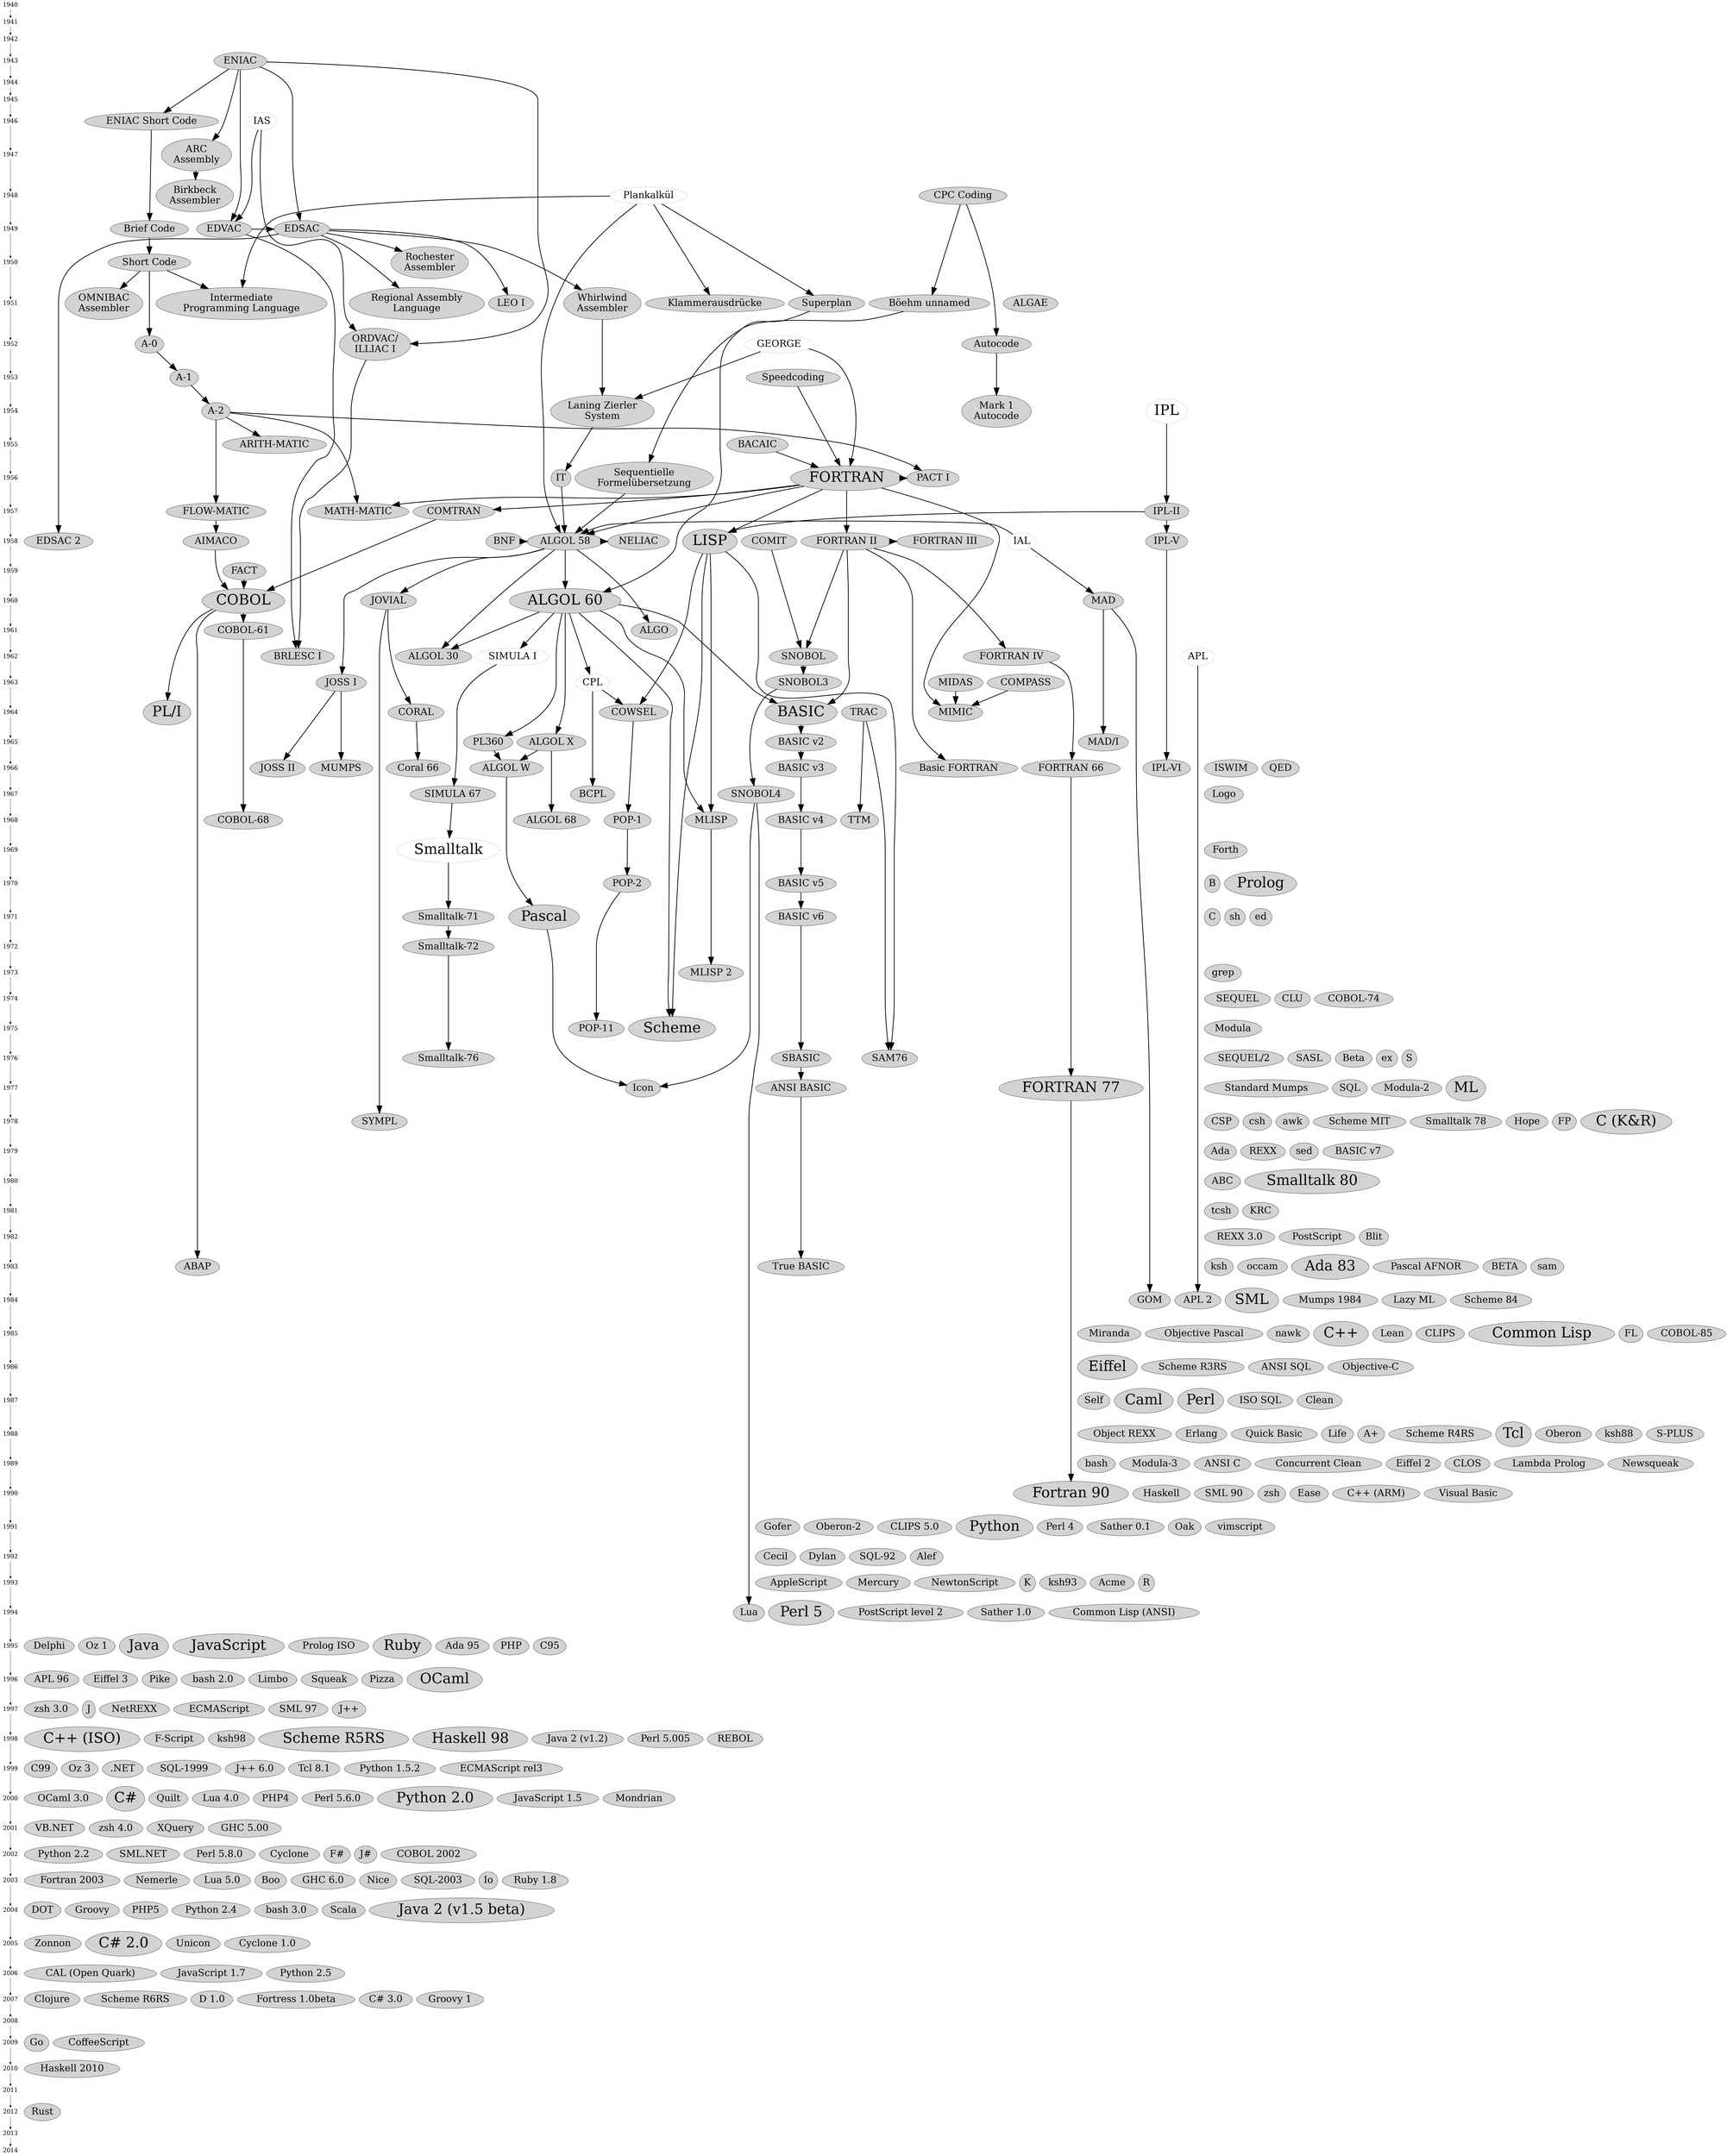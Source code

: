 digraph dd {

  {
    node [ shape=plaintext,fontsize=25 ];

    1940 -> 1941 -> 1942 -> 1943 -> 1944 -> 1945 -> 1946 -> 1947 -> 1948 -> 1949 ->
    1950 -> 1951 -> 1952 -> 1953 -> 1954 -> 1955 -> 1956 -> 1957 -> 1958 -> 1959 ->
    1960 -> 1961 -> 1962 -> 1963 -> 1964 -> 1965 -> 1966 -> 1967 -> 1968 -> 1969 ->
    1970 -> 1971 -> 1972 -> 1973 -> 1974 -> 1975 -> 1976 -> 1977 -> 1978 -> 1979 ->
    1980 -> 1981 -> 1982 -> 1983 -> 1984 -> 1985 -> 1986 -> 1987 -> 1988 -> 1989 ->
    1990 -> 1991 -> 1992 -> 1993 -> 1994 -> 1995 -> 1996 -> 1997 -> 1998 -> 1999 ->
    2000 -> 2001 -> 2002 -> 2003 -> 2004 -> 2005 -> 2006 -> 2007 -> 2008 -> 2009 ->
    2010 -> 2011 -> 2012 -> 2013 -> 2014

  }

node [ fontsize=40, style=filled ];

{ rank = same ; 1943
    "ENIAC"
}

{ rank = same ; 1946
    "IAS" [style=dotted]
    "ENIAC Short Code"
}

{ rank = same ; 1947
    "ARC\nAssembly"
}

{ rank = same ; 1948
    "CPC Coding"
    "Plankalkül" [style=dotted]
}

{ rank = same ; 1949
    "Brief Code"
    "EDSAC"
    "EDVAC"
}

{ rank = same ; 1950
    "Short Code"
}

{ rank = same ; 1951
    "Superplan"
    "Böehm unnamed"
    "Klammerausdrücke"
    "Whirlwind\nAssembler"
    "OMNIBAC\nAssembler"
    "ALGAE"
    "Intermediate\nProgramming Language"
    "Regional Assembly\nLanguage"
    "LEO I"
}

{ rank = same ; 1952
    "A-0"
    "GEORGE" [style=dotted]
    "Autocode"
    "ORDVAC/\nILLIAC I"
}

{ rank = same ; 1953
    "A-1"
    "Speedcoding"
}

{ rank = same ; 1954
    "A-2"
    "Mark 1\nAutocode"
    "Laning Zierler\nSystem"
    "IPL" [style=dotted, fontsize=60]
}

{ rank = same ; 1955
    "ARITH-MATIC"
    "BACAIC"
}

{ rank = same ; 1956
    "FORTRAN" [ fontsize=60 ]
    "PACT I"
    "Sequentielle\nFormelübersetzung"
    "IT"
}

{ rank = same ; 1957
    "MATH-MATIC"
    "FLOW-MATIC"
    "COMTRAN"
    "IPL-II"
}

{ rank = same ; 1958
    "IAL" [ style=dotted ]
    "IPL-V"
    "BNF"
    "ALGOL 58"
    "NELIAC"
    "AIMACO"
    "FORTRAN II"
    "FORTRAN III"
    "EDSAC 2"
    "LISP" [ fontsize=60]
    "COMIT"
}

{ rank = same ; 1959
    "FACT"
}

{ rank = same ; 1960
    "COBOL" [ fontsize=60 ]
    "ALGOL 60" [ fontsize=60 ]
    "JOVIAL"
    "MAD"
}

{ rank = same ; 1961
    "ALGO"
    "COBOL-61"
}

{ rank = same ; 1962
    "SIMULA I" [style=dotted]
    "ALGOL 30"
    "FORTRAN IV"
    "BRLESC I"
    "APL" [style=dotted]
    "SNOBOL"
}

{ rank = same ; 1963
    "CPL" [style=dotted]
    "JOSS I"
    "SNOBOL3"
    "MIDAS"
    "COMPASS"
}

{ rank = same ; 1964
    "BASIC" [ fontsize=60]
    "PL/I" [ fontsize=60 ]
    "TRAC"
    "CORAL"
    "COWSEL"
    "MIMIC"
}

{ rank = same ; 1965
    "BASIC v2"
    "ALGOL X"
    "PL360"
    "MAD/I"
}

{ rank = same ; 1966
    "Coral 66"
    "ISWIM"
    "ALGOL W"
    "QED"
    "BASIC v3"
    "FORTRAN 66"
    "Basic FORTRAN"
    "IPL-VI"
    "JOSS II"
    "MUMPS"
}

{ rank = same ; 1967
    "SNOBOL4"
    "SIMULA 67"
    "Logo"
    "BCPL"
}

{ rank = same ; 1968
    "COBOL-68"
    "ALGOL 68"
    "BASIC v4"
    "MLISP"
    "TTM"
    "POP-1"
}

{ rank = same ; 1969
    "Smalltalk" [ style=dotted, fontsize=60 ]
    "Forth"
}

{ rank = same ; 1970
    "B"
    "Prolog" [ fontsize=60 ]
    "BASIC v5"
    "POP-2"
}

{ rank = same ; 1971
    "C"
    "sh"
    "Pascal" [ fontsize=60 ]
    "ed"
    "BASIC v6"
    "Smalltalk-71"
}

{ rank = same ; 1972
    "Smalltalk-72"
}

{ rank = same ; 1973
    "MLISP 2"
    "grep"
}

{ rank = same ; 1974
    "SEQUEL"
    "CLU"
    "COBOL-74"
}

{ rank = same ; 1975
    "POP-11"
    "Modula"
    "Scheme" [ fontsize=60 ]
}

{ rank = same ; 1976
    "SAM76"
    "SEQUEL/2"
    "SASL"
    "Beta"
    "Smalltalk-76"
    "ex"
    "S"
    "SBASIC"
}

{ rank = same ; 1977
    "Icon"
    "Standard Mumps"
    "FORTRAN 77" [ fontsize=60 ]
    "SQL"
    "Modula-2"
    "ML" [ fontsize=60 ]
}

{ rank = same ; 1978
    "SYMPL"
    "CSP"
    "csh"
    "awk"
    "Scheme MIT"
    "Smalltalk 78"
    "Hope"
    "FP"
    "C (K&R)" [ fontsize=60 ]
}

{ rank = same ; 1979
    "Ada"
    "REXX"
    "sed"
    "BASIC v7"
}

{ rank = same ; 1980
    "ABC"
    "Smalltalk 80" [ fontsize=60 ]
}

{ rank = same ; 1981
    "tcsh"
    "KRC"
}

{ rank = same ; 1982
    "REXX 3.0"
    "PostScript"
    "Blit"
}

{ rank = same ; 1983
    "True BASIC"
    "ksh"
    "occam"
    "Ada 83" [ fontsize=60 ]
    "Pascal AFNOR"
    "BETA"
    "sam"
    "ABAP"
}

{ rank = same ; 1984
    "GOM"
    "APL 2"
    "SML" [ fontsize=60 ]
    "Mumps 1984"
    "Lazy ML"
    "Scheme 84"
}

{ rank = same ; 1985
    "Miranda"
    "Objective Pascal"
    "nawk"
    "C++" [ fontsize=60 ]
    "Lean"
    "CLIPS"
    "Common Lisp" [ fontsize=60 ]
    "FL"
    "COBOL-85"
}

{ rank = same ; 1986
    "Eiffel" [ fontsize=60 ]
    "Scheme R3RS"
    "ANSI SQL"
    "Objective-C"
}

{ rank = same ; 1987
    "Self"
    "Caml" [ fontsize=60 ]
    "Perl" [ fontsize=60 ]
    "ISO SQL"
    "Clean"
}

{ rank = same ; 1988
    "Object REXX"
    "Erlang"
    "Quick Basic"
    "Life"
    "A+"
    "Scheme R4RS"
    "Tcl" [ fontsize=60 ]
    "Oberon"
    "ksh88"
    "S-PLUS"
}

{ rank = same ; 1989
    "bash"
    "Modula-3"
    "ANSI C"
    "Concurrent Clean"
    "Eiffel 2"
    "CLOS"
    "Lambda Prolog"
    "Newsqueak"
}

{ rank = same ; 1990
    "Haskell"
    "Fortran 90" [ fontsize=60 ]
    "SML 90"
    "zsh"
    "Ease"
    "C++ (ARM)"
    "Visual Basic"
}

{ rank = same ; 1991
    "Gofer"
    "Oberon-2"
    "CLIPS 5.0"
    "Python" [ fontsize=60 ]
    "Perl 4"
    "Sather 0.1"
    "Oak"
    "vimscript"
}

{ rank = same ; 1992
    "Cecil"
    "Dylan"
    "SQL-92"
    "Alef"
}

{ rank = same ; 1993
    "AppleScript"
    "Mercury"
    "NewtonScript"
    "K"
    "ksh93"
    "Acme"
    "R"
}

{ rank = same ; 1994
    "Perl 5" [ fontsize=60 ]
    "PostScript level 2"
    "Sather 1.0"
    "Common Lisp (ANSI)"
    "Lua"
}

{ rank = same ; 1995
    "Delphi"
    "Oz 1"
    "Java" [ fontsize=60 ]
    "JavaScript" [ fontsize=60 ]
    "Prolog ISO"
    "Ruby" [ fontsize=60 ]
    "Ada 95"
    "PHP"
    "C95"
}

{ rank = same ; 1996
    "APL 96"
    "Eiffel 3"
    "Pike"
    "bash 2.0"
    "Limbo"
    "Squeak"
    "Pizza"
    "OCaml" [ fontsize=60 ]
}

{ rank = same ; 1997
    "zsh 3.0"
    "J"
    "NetREXX"
    "ECMAScript"
    "SML 97"
    "J++"
}

{ rank = same ; 1998
    "C++ (ISO)" [ fontsize=60 ]
    "F-Script"
    "ksh98"
    "Scheme R5RS" [ fontsize=60 ]
    "Haskell 98" [ fontsize=60 ]
    "Java 2 (v1.2)"
    "Perl 5.005"
    "REBOL"
}

{ rank = same ; 1999
    "C99"
    "Oz 3"
    ".NET"
    "SQL-1999"
    "J++ 6.0"
    "Tcl 8.1"
    "Python 1.5.2"
    "ECMAScript rel3"
}

{ rank = same ; 2000
    "OCaml 3.0"
    "C#" [ fontsize=60 ]
    "Quilt"
    "Lua 4.0"
    "PHP4"
    "Perl 5.6.0"
    "Python 2.0" [ fontsize=60 ]
    "JavaScript 1.5"
    "Mondrian"
}

{ rank = same ; 2001
    "VB.NET"
    "zsh 4.0"
    "XQuery"
    "GHC 5.00"
}

{ rank = same ; 2002
    "Python 2.2"
    "SML.NET"
    "Perl 5.8.0"
    "Cyclone"
    "F#"
    "J#"
    "COBOL 2002"
}

{ rank = same ; 2003
    "Fortran 2003"
    "Nemerle"
    "Lua 5.0"
    "Boo"
    "GHC 6.0"
    "Nice"
    "SQL-2003"
    "Io"
    "Ruby 1.8"
}

{ rank = same ; 2004
    "DOT"
}

{ rank = same ; 2004
    "Groovy"
    "PHP5"
    "Python 2.4"
    "bash 3.0"
    "Scala"
    "Java 2 (v1.5 beta)" [ fontsize=60 ]
}

{ rank = same ; 2005
    "Zonnon"
    "C# 2.0" [ fontsize=60 ]
    "Unicon"
    "Cyclone 1.0"
}

{ rank = same ; 2006
    "CAL (Open Quark)"
    "JavaScript 1.7"
    "Python 2.5"
}

{ rank = same ; 2007
    "Clojure"
}

{ rank = same ; 2007
    "Scheme R6RS"
    "D 1.0"
    "Fortress 1.0beta"
    "C# 3.0"
    "Groovy 1"
}

{ rank = same ; 2009
    "Go"
    "CoffeeScript"
}

{ rank = same ; 2010
    "Haskell 2010"
}

{ rank = same ; 2012
    "Rust"
}


edge [ arrowsize=3.0, penwidth=3.0 ];


"Plankalkül" -> "Klammerausdrücke"

"ENIAC" -> "ENIAC Short Code" [weight=5]
"ENIAC Short Code" -> "Brief Code" [weight=5]
"Brief Code" -> "Short Code" [weight=5]
"Short Code" -> "OMNIBAC\nAssembler"
"Short Code" -> "Intermediate\nProgramming Language"
"Plankalkül" -> "Intermediate\nProgramming Language"
"ENIAC" -> "ARC\nAssembly"
"ARC\nAssembly" -> "Birkbeck\nAssembler"
"ENIAC" -> "ORDVAC/\nILLIAC I"

"IAS" -> "EDVAC"
"IAS" -> "ORDVAC/\nILLIAC I"
"ENIAC" -> "EDSAC" [weight=7]
"ENIAC" -> "EDVAC" [weight=5]
"EDVAC" -> "EDSAC"
"EDSAC" -> "EDSAC 2" [weight=10]
"EDSAC" -> "Regional Assembly\nLanguage"
"EDSAC" -> "LEO I"
"EDSAC" -> "Rochester\nAssembler"
"EDSAC" -> "Whirlwind\nAssembler"
"ORDVAC/\nILLIAC I" -> "BRLESC I"
"EDVAC" -> "BRLESC I"

"CPC Coding" -> "Böehm unnamed"
"Böehm unnamed" -> "Sequentielle\nFormelübersetzung"
"CPC Coding" -> "Autocode"
"Autocode" -> "Mark 1\nAutocode"

"Short Code" -> "A-0" [weight=10]
"A-0" -> "A-1" [weight=5]
"A-1" -> "A-2" [weight=5]
"A-2" -> "MATH-MATIC" [weight=7]
"A-2" -> "ARITH-MATIC"
"A-2" -> "FLOW-MATIC" [weight=5]
"FLOW-MATIC" -> "AIMACO" [weight=5]
"A-2" -> "PACT I"

"Speedcoding" -> "FORTRAN" [weight=3]
"GEORGE" -> "FORTRAN" [weight=4]
"BACAIC" -> "FORTRAN"
"FORTRAN" -> "MATH-MATIC"
"FORTRAN" -> "ALGOL 58"
"FORTRAN" -> "FORTRAN II" [weight=10]
"FORTRAN II" -> "FORTRAN III" [weight=5]
"FORTRAN II" -> "FORTRAN IV" [weight=5]
"FORTRAN II" -> "BASIC"
"FORTRAN IV" -> "FORTRAN 66" [weight=5]
"FORTRAN II" -> "Basic FORTRAN"
"FORTRAN 66" -> "FORTRAN 77" [weight=5]
"FORTRAN 77" -> "Fortran 90" [weight=5]
"FORTRAN" -> "COMTRAN"
"FORTRAN" -> "PACT I"

"MIDAS" -> "MIMIC"
"COMPASS" -> "MIMIC"
"FORTRAN" -> "MIMIC"

"COMTRAN" -> "COBOL" [weight=8]
"AIMACO" -> "COBOL" [weight=5]
"FACT" -> "COBOL" [weight=4]
"COBOL" -> "PL/I"
"COBOL" -> "ABAP"
"COBOL" -> "COBOL-61"
"COBOL-61" -> "COBOL-68"

"GEORGE" -> "Laning Zierler\nSystem" [weight=5]
"Whirlwind\nAssembler" -> "Laning Zierler\nSystem" [weight=10]
"Laning Zierler\nSystem" -> "IT" [weight=5]

"Plankalkül" -> "Superplan"
"Plankalkül" -> "ALGOL 58"
"Superplan" -> "ALGOL 60"
"Sequentielle\nFormelübersetzung" -> "ALGOL 58"
"IAL" -> "MAD"
"MAD" -> "MAD/I"
"MAD" -> "GOM"
"IT" -> "ALGOL 58"
"BNF" -> "ALGOL 58"
"IAL" -> "ALGOL 58" [weight=7]
"ALGOL 58" -> "ALGOL 60" [weight=7]
"ALGOL 58" -> "NELIAC"
"ALGOL 60" -> "ALGOL X" [weight=5]
"ALGOL 60" -> "PL360"
"ALGOL 60" -> "BASIC"
"ALGOL X" -> "ALGOL 68" [weight=5]
"ALGOL 58" -> "JOVIAL"
"JOVIAL" -> "CORAL"
"JOVIAL" -> "SYMPL"
"CORAL" -> "Coral 66"
"ALGOL 58" -> "ALGO"
"ALGOL 58" -> "ALGOL 30"
"ALGOL 60" -> "ALGOL 30"
"ALGOL 60" -> "Scheme"

"PL360" -> "ALGOL W"
"ALGOL X" -> "ALGOL W"
"ALGOL W" -> "Pascal"
"Pascal" -> "Icon"
"SNOBOL4" -> "Icon"

"ALGOL 58" -> "JOSS I"
"JOSS I" -> "JOSS II"
"JOSS I" -> "MUMPS"

"ALGOL 60" -> "SIMULA I"
"SIMULA I" -> "SIMULA 67"
"SIMULA 67" -> "Smalltalk"
"Smalltalk" -> "Smalltalk-71"
"Smalltalk-71" -> "Smalltalk-72"
"Smalltalk-72" -> "Smalltalk-76"

"COMIT" -> "SNOBOL"
"FORTRAN II" -> "SNOBOL"
"SNOBOL" -> "SNOBOL3"
"SNOBOL3" -> "SNOBOL4"
"SNOBOL4" -> "Lua"

"IPL" -> "IPL-II" [weight=5]
"IPL-II" -> "IPL-V" [weight=5]
"IPL-V" -> "IPL-VI" [weight=5]
"IPL-II" -> "LISP" [weight=3]
"FORTRAN" -> "LISP" [weight=4]
"LISP" -> "Scheme"
"LISP" -> "MLISP"
"ALGOL 60" -> "MLISP"
"MLISP" -> "MLISP 2"

"TRAC" -> "TTM"
"TRAC" -> "SAM76"
"LISP" -> "SAM76"

"BASIC" -> "BASIC v2" [weight=10]
"BASIC v2" -> "BASIC v3" [weight=5]
"BASIC v3" -> "BASIC v4" [weight=5]
"BASIC v4" -> "BASIC v5" [weight=5]
"BASIC v5" -> "BASIC v6" [weight=5]
"BASIC v6" -> "SBASIC" [weight=5]
"SBASIC" -> "ANSI BASIC" [weight=5]
"ANSI BASIC" -> "True BASIC"

"APL" -> "APL 2"

"ALGOL 60" -> "CPL"
"CPL" -> "COWSEL"
"LISP" -> "COWSEL"
"COWSEL" -> "POP-1"
"POP-1" -> "POP-2"
"POP-2" -> "POP-11"
"CPL" -> "BCPL" [weight=10]
}
